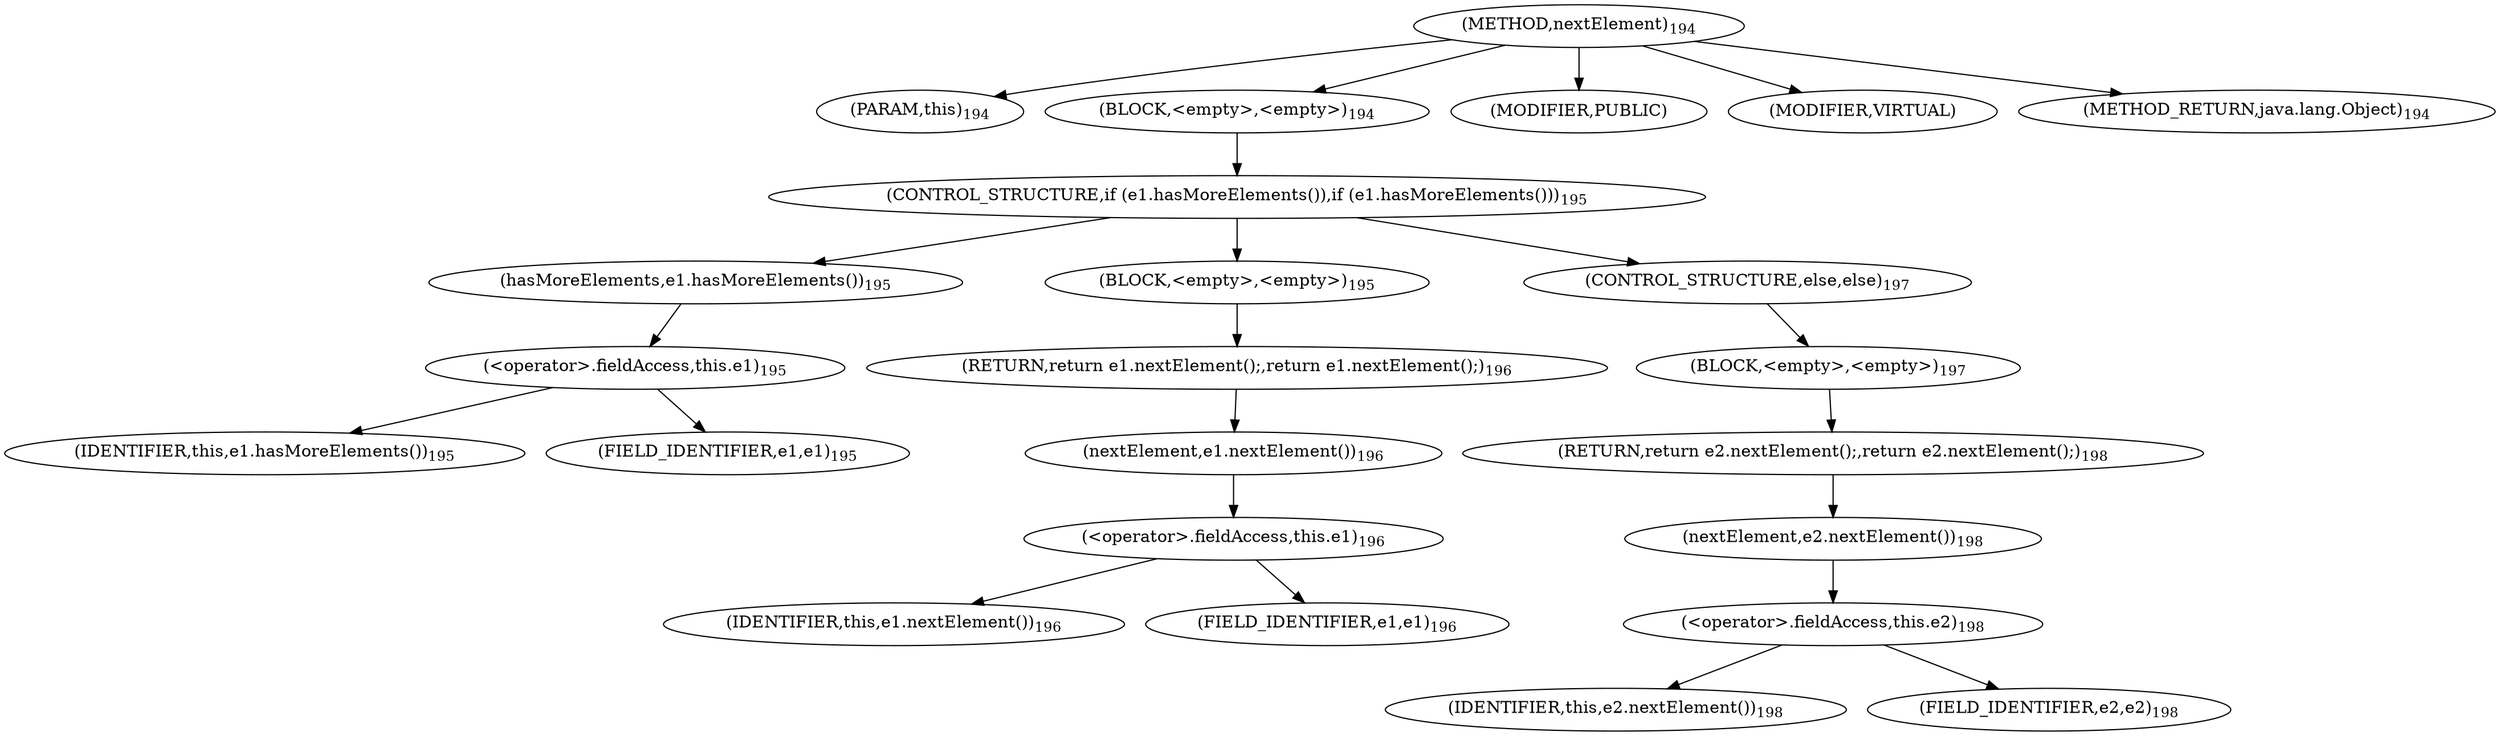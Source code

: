digraph "nextElement" {  
"292" [label = <(METHOD,nextElement)<SUB>194</SUB>> ]
"293" [label = <(PARAM,this)<SUB>194</SUB>> ]
"294" [label = <(BLOCK,&lt;empty&gt;,&lt;empty&gt;)<SUB>194</SUB>> ]
"295" [label = <(CONTROL_STRUCTURE,if (e1.hasMoreElements()),if (e1.hasMoreElements()))<SUB>195</SUB>> ]
"296" [label = <(hasMoreElements,e1.hasMoreElements())<SUB>195</SUB>> ]
"297" [label = <(&lt;operator&gt;.fieldAccess,this.e1)<SUB>195</SUB>> ]
"298" [label = <(IDENTIFIER,this,e1.hasMoreElements())<SUB>195</SUB>> ]
"299" [label = <(FIELD_IDENTIFIER,e1,e1)<SUB>195</SUB>> ]
"300" [label = <(BLOCK,&lt;empty&gt;,&lt;empty&gt;)<SUB>195</SUB>> ]
"301" [label = <(RETURN,return e1.nextElement();,return e1.nextElement();)<SUB>196</SUB>> ]
"302" [label = <(nextElement,e1.nextElement())<SUB>196</SUB>> ]
"303" [label = <(&lt;operator&gt;.fieldAccess,this.e1)<SUB>196</SUB>> ]
"304" [label = <(IDENTIFIER,this,e1.nextElement())<SUB>196</SUB>> ]
"305" [label = <(FIELD_IDENTIFIER,e1,e1)<SUB>196</SUB>> ]
"306" [label = <(CONTROL_STRUCTURE,else,else)<SUB>197</SUB>> ]
"307" [label = <(BLOCK,&lt;empty&gt;,&lt;empty&gt;)<SUB>197</SUB>> ]
"308" [label = <(RETURN,return e2.nextElement();,return e2.nextElement();)<SUB>198</SUB>> ]
"309" [label = <(nextElement,e2.nextElement())<SUB>198</SUB>> ]
"310" [label = <(&lt;operator&gt;.fieldAccess,this.e2)<SUB>198</SUB>> ]
"311" [label = <(IDENTIFIER,this,e2.nextElement())<SUB>198</SUB>> ]
"312" [label = <(FIELD_IDENTIFIER,e2,e2)<SUB>198</SUB>> ]
"313" [label = <(MODIFIER,PUBLIC)> ]
"314" [label = <(MODIFIER,VIRTUAL)> ]
"315" [label = <(METHOD_RETURN,java.lang.Object)<SUB>194</SUB>> ]
  "292" -> "293" 
  "292" -> "294" 
  "292" -> "313" 
  "292" -> "314" 
  "292" -> "315" 
  "294" -> "295" 
  "295" -> "296" 
  "295" -> "300" 
  "295" -> "306" 
  "296" -> "297" 
  "297" -> "298" 
  "297" -> "299" 
  "300" -> "301" 
  "301" -> "302" 
  "302" -> "303" 
  "303" -> "304" 
  "303" -> "305" 
  "306" -> "307" 
  "307" -> "308" 
  "308" -> "309" 
  "309" -> "310" 
  "310" -> "311" 
  "310" -> "312" 
}

